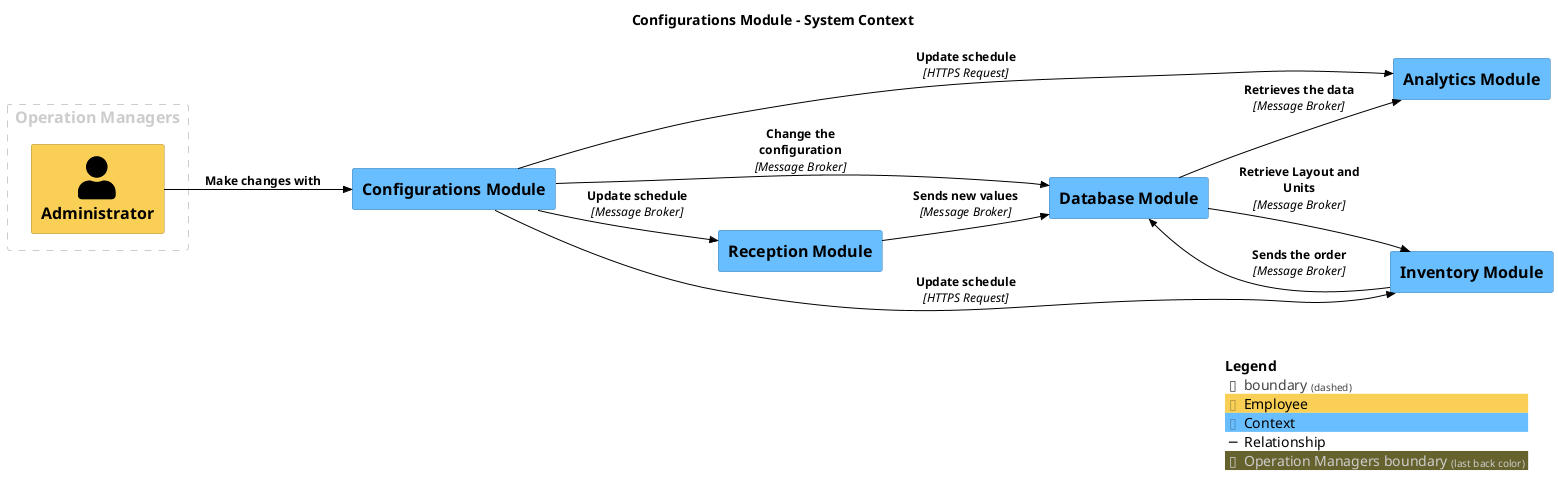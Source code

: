 @startuml
set separator none
title Configurations Module - System Context

left to right direction

!include <C4/C4>
!include <C4/C4_Context>

AddElementTag("Employee", $bgColor="#f9d055", $borderColor="#ae913b", $fontColor="#000000", $sprite="", $shadowing="")
AddElementTag("Context", $bgColor="#69beff", $borderColor="#4985b2", $fontColor="#000000", $sprite="", $shadowing="")

AddRelTag("Relationship", $textColor="#000000", $lineColor="#000000", $lineStyle = "")

AddBoundaryTag("Operation Managers", $borderColor="#cccccc", $fontColor="#cccccc")
Boundary(group_1, "Operation Managers", $tags="Operation Managers") {
  Person(Administrator, "Administrator", $descr="", $tags="Employee", $link="")
}

System(ReceptionModule, "Reception Module", $descr="", $tags="Context", $link="")
System(AnalyticsModule, "Analytics Module", $descr="", $tags="Context", $link="")
System(ConfigurationsModule, "Configurations Module", $descr="", $tags="Context", $link="")
System(DatabaseModule, "Database Module", $descr="", $tags="Context", $link="")
System(InventoryModule, "Inventory Module", $descr="", $tags="Context", $link="")

Rel_D(ReceptionModule, DatabaseModule, "Sends new values", $techn="Message Broker", $tags="Relationship", $link="")
Rel_D(Administrator, ConfigurationsModule, "Make changes with", $techn="", $tags="Relationship", $link="")
Rel_D(ConfigurationsModule, DatabaseModule, "Change the configuration", $techn="Message Broker", $tags="Relationship", $link="")
Rel_D(ConfigurationsModule, AnalyticsModule, "Update schedule", $techn="HTTPS Request", $tags="Relationship", $link="")
Rel_D(ConfigurationsModule, InventoryModule, "Update schedule", $techn="HTTPS Request", $tags="Relationship", $link="")
Rel_D(ConfigurationsModule, ReceptionModule, "Update schedule", $techn="Message Broker", $tags="Relationship", $link="")
Rel_D(DatabaseModule, InventoryModule, "Retrieve Layout and Units", $techn="Message Broker", $tags="Relationship", $link="")
Rel_D(InventoryModule, DatabaseModule, "Sends the order", $techn="Message Broker", $tags="Relationship", $link="")
Rel_D(DatabaseModule, AnalyticsModule, "Retrieves the data", $techn="Message Broker", $tags="Relationship", $link="")

SHOW_LEGEND(true)
@enduml